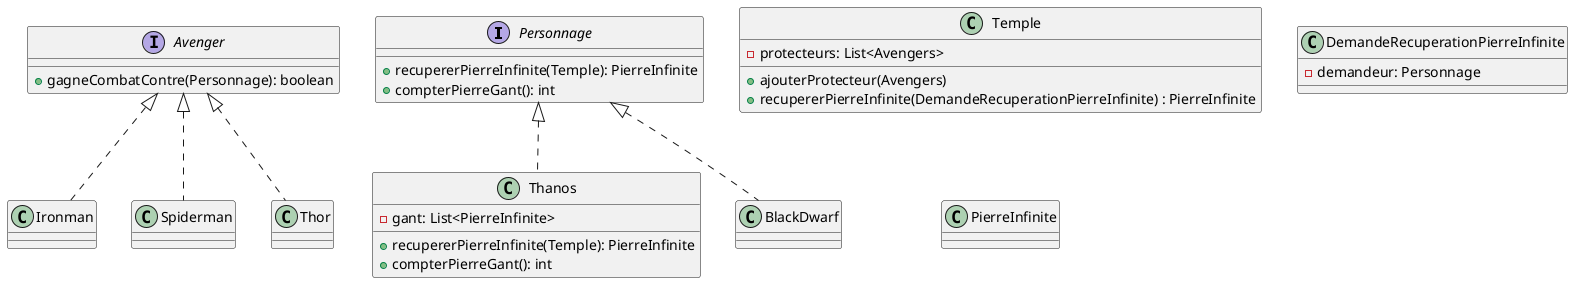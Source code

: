 @startuml ChainOfResponsability

interface Personnage {
    + recupererPierreInfinite(Temple): PierreInfinite
    + compterPierreGant(): int
}

class Thanos {
    - gant: List<PierreInfinite>
    + recupererPierreInfinite(Temple): PierreInfinite
    + compterPierreGant(): int
}

class BlackDwarf {
}

BlackDwarf .up.|> Personnage
Thanos .up.|> Personnage

class Temple {
    - protecteurs: List<Avengers>
    + ajouterProtecteur(Avengers)
    + recupererPierreInfinite(DemandeRecuperationPierreInfinite) : PierreInfinite
}

class DemandeRecuperationPierreInfinite {
    - demandeur: Personnage
}

class PierreInfinite

interface Avenger {
    + gagneCombatContre(Personnage): boolean
}

Ironman .up.|> Avenger
Spiderman .up.|> Avenger
Thor .up.|> Avenger

@enduml